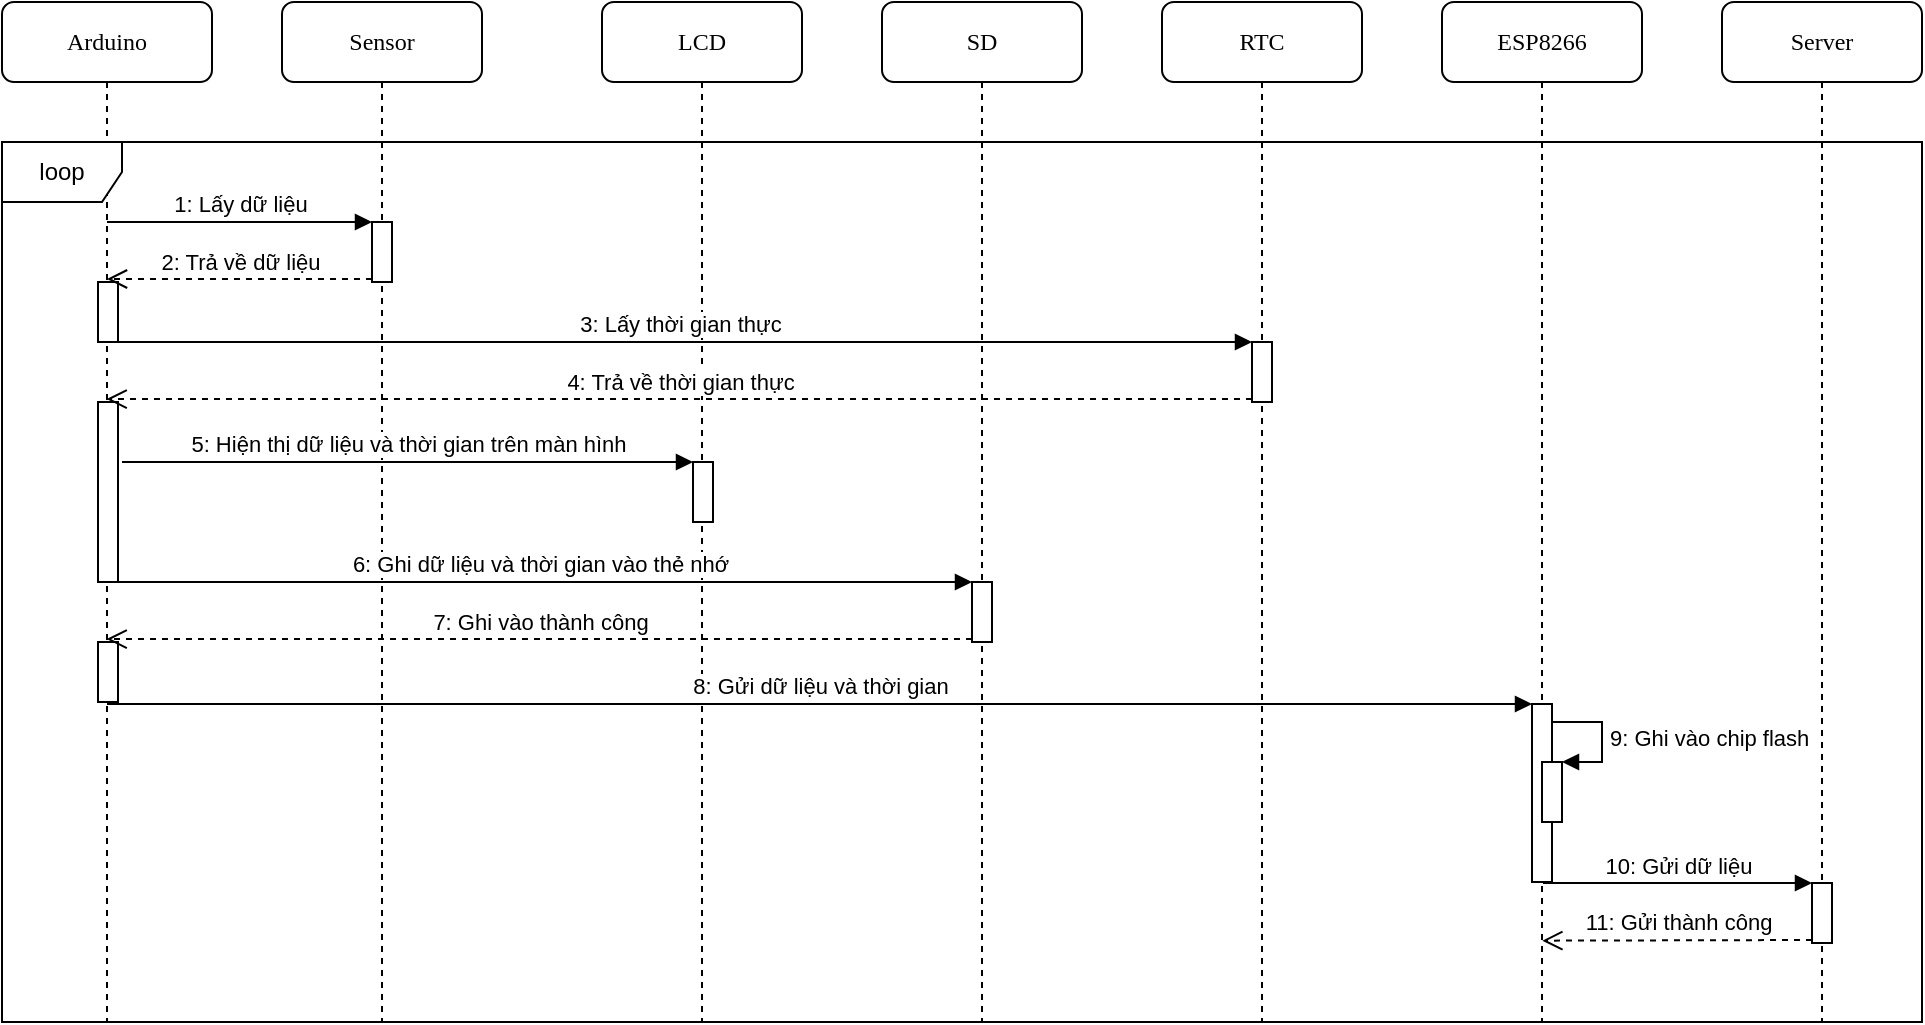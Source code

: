 <mxfile version="10.6.6" type="device"><diagram name="Page-1" id="13e1069c-82ec-6db2-03f1-153e76fe0fe0"><mxGraphModel dx="1394" dy="764" grid="1" gridSize="10" guides="1" tooltips="1" connect="1" arrows="1" fold="1" page="1" pageScale="1" pageWidth="1100" pageHeight="850" background="#ffffff" math="0" shadow="0"><root><mxCell id="0"/><mxCell id="1" parent="0"/><mxCell id="7baba1c4bc27f4b0-2" value="Sensor" style="shape=umlLifeline;perimeter=lifelinePerimeter;whiteSpace=wrap;html=1;container=1;collapsible=0;recursiveResize=0;outlineConnect=0;rounded=1;shadow=0;comic=0;labelBackgroundColor=none;strokeColor=#000000;strokeWidth=1;fillColor=#FFFFFF;fontFamily=Verdana;fontSize=12;fontColor=#000000;align=center;" parent="1" vertex="1"><mxGeometry x="240" y="80" width="100" height="510" as="geometry"/></mxCell><mxCell id="7baba1c4bc27f4b0-3" value="LCD" style="shape=umlLifeline;perimeter=lifelinePerimeter;whiteSpace=wrap;html=1;container=1;collapsible=0;recursiveResize=0;outlineConnect=0;rounded=1;shadow=0;comic=0;labelBackgroundColor=none;strokeColor=#000000;strokeWidth=1;fillColor=#FFFFFF;fontFamily=Verdana;fontSize=12;fontColor=#000000;align=center;" parent="1" vertex="1"><mxGeometry x="400" y="80" width="100" height="510" as="geometry"/></mxCell><mxCell id="77Me3KgZKO1CtauR5VyO-8" value="" style="html=1;points=[];perimeter=orthogonalPerimeter;" vertex="1" parent="7baba1c4bc27f4b0-3"><mxGeometry x="45.5" y="230" width="10" height="30" as="geometry"/></mxCell><mxCell id="7baba1c4bc27f4b0-4" value="SD" style="shape=umlLifeline;perimeter=lifelinePerimeter;whiteSpace=wrap;html=1;container=1;collapsible=0;recursiveResize=0;outlineConnect=0;rounded=1;shadow=0;comic=0;labelBackgroundColor=none;strokeColor=#000000;strokeWidth=1;fillColor=#FFFFFF;fontFamily=Verdana;fontSize=12;fontColor=#000000;align=center;" parent="1" vertex="1"><mxGeometry x="540" y="80" width="100" height="510" as="geometry"/></mxCell><mxCell id="77Me3KgZKO1CtauR5VyO-22" value="" style="html=1;points=[];perimeter=orthogonalPerimeter;" vertex="1" parent="7baba1c4bc27f4b0-4"><mxGeometry x="45" y="290" width="10" height="30" as="geometry"/></mxCell><mxCell id="7baba1c4bc27f4b0-5" value="RTC" style="shape=umlLifeline;perimeter=lifelinePerimeter;whiteSpace=wrap;html=1;container=1;collapsible=0;recursiveResize=0;outlineConnect=0;rounded=1;shadow=0;comic=0;labelBackgroundColor=none;strokeColor=#000000;strokeWidth=1;fillColor=#FFFFFF;fontFamily=Verdana;fontSize=12;fontColor=#000000;align=center;" parent="1" vertex="1"><mxGeometry x="680" y="80" width="100" height="510" as="geometry"/></mxCell><mxCell id="77Me3KgZKO1CtauR5VyO-12" value="" style="html=1;points=[];perimeter=orthogonalPerimeter;" vertex="1" parent="7baba1c4bc27f4b0-5"><mxGeometry x="45" y="170" width="10" height="30" as="geometry"/></mxCell><mxCell id="7baba1c4bc27f4b0-6" value="ESP8266" style="shape=umlLifeline;perimeter=lifelinePerimeter;whiteSpace=wrap;html=1;container=1;collapsible=0;recursiveResize=0;outlineConnect=0;rounded=1;shadow=0;comic=0;labelBackgroundColor=none;strokeColor=#000000;strokeWidth=1;fillColor=#FFFFFF;fontFamily=Verdana;fontSize=12;fontColor=#000000;align=center;" parent="1" vertex="1"><mxGeometry x="820" y="80" width="100" height="510" as="geometry"/></mxCell><mxCell id="77Me3KgZKO1CtauR5VyO-28" value="" style="html=1;points=[];perimeter=orthogonalPerimeter;" vertex="1" parent="7baba1c4bc27f4b0-6"><mxGeometry x="45" y="351" width="10" height="89" as="geometry"/></mxCell><mxCell id="77Me3KgZKO1CtauR5VyO-30" value="" style="html=1;points=[];perimeter=orthogonalPerimeter;" vertex="1" parent="7baba1c4bc27f4b0-6"><mxGeometry x="50" y="380" width="10" height="30" as="geometry"/></mxCell><mxCell id="77Me3KgZKO1CtauR5VyO-31" value="9: Ghi vào chip flash" style="edgeStyle=orthogonalEdgeStyle;html=1;align=left;spacingLeft=2;endArrow=block;rounded=0;entryX=1;entryY=0;" edge="1" target="77Me3KgZKO1CtauR5VyO-30" parent="7baba1c4bc27f4b0-6"><mxGeometry relative="1" as="geometry"><mxPoint x="55" y="360" as="sourcePoint"/><Array as="points"><mxPoint x="80" y="360"/></Array></mxGeometry></mxCell><mxCell id="7baba1c4bc27f4b0-8" value="Arduino" style="shape=umlLifeline;perimeter=lifelinePerimeter;whiteSpace=wrap;html=1;container=1;collapsible=0;recursiveResize=0;outlineConnect=0;rounded=1;shadow=0;comic=0;labelBackgroundColor=none;strokeColor=#000000;strokeWidth=1;fillColor=#FFFFFF;fontFamily=Verdana;fontSize=12;fontColor=#000000;align=center;" parent="1" vertex="1"><mxGeometry x="100" y="80" width="105" height="510" as="geometry"/></mxCell><mxCell id="77Me3KgZKO1CtauR5VyO-11" value="" style="html=1;points=[];perimeter=orthogonalPerimeter;" vertex="1" parent="7baba1c4bc27f4b0-8"><mxGeometry x="48" y="140" width="10" height="30" as="geometry"/></mxCell><mxCell id="77Me3KgZKO1CtauR5VyO-15" value="" style="html=1;points=[];perimeter=orthogonalPerimeter;" vertex="1" parent="7baba1c4bc27f4b0-8"><mxGeometry x="48" y="320" width="10" height="30" as="geometry"/></mxCell><mxCell id="77Me3KgZKO1CtauR5VyO-24" value="" style="html=1;points=[];perimeter=orthogonalPerimeter;" vertex="1" parent="7baba1c4bc27f4b0-8"><mxGeometry x="48" y="200" width="10" height="90" as="geometry"/></mxCell><mxCell id="77Me3KgZKO1CtauR5VyO-4" value="" style="html=1;points=[];perimeter=orthogonalPerimeter;" vertex="1" parent="1"><mxGeometry x="285" y="190" width="10" height="30" as="geometry"/></mxCell><mxCell id="77Me3KgZKO1CtauR5VyO-5" value="1: Lấy dữ liệu" style="html=1;verticalAlign=bottom;endArrow=block;entryX=0;entryY=0;" edge="1" target="77Me3KgZKO1CtauR5VyO-4" parent="1"><mxGeometry relative="1" as="geometry"><mxPoint x="152.5" y="190" as="sourcePoint"/></mxGeometry></mxCell><mxCell id="77Me3KgZKO1CtauR5VyO-6" value="2: Trả về dữ liệu" style="html=1;verticalAlign=bottom;endArrow=open;dashed=1;endSize=8;exitX=0;exitY=0.95;" edge="1" source="77Me3KgZKO1CtauR5VyO-4" parent="1" target="7baba1c4bc27f4b0-8"><mxGeometry relative="1" as="geometry"><mxPoint x="152.5" y="266" as="targetPoint"/></mxGeometry></mxCell><mxCell id="77Me3KgZKO1CtauR5VyO-9" value="5: Hiện thị dữ liệu và thời gian trên màn hình" style="html=1;verticalAlign=bottom;endArrow=block;entryX=0;entryY=0;" edge="1" target="77Me3KgZKO1CtauR5VyO-8" parent="1"><mxGeometry relative="1" as="geometry"><mxPoint x="160" y="310" as="sourcePoint"/></mxGeometry></mxCell><mxCell id="77Me3KgZKO1CtauR5VyO-13" value="3: Lấy thời gian thực" style="html=1;verticalAlign=bottom;endArrow=block;entryX=0;entryY=0;" edge="1" target="77Me3KgZKO1CtauR5VyO-12" parent="1"><mxGeometry relative="1" as="geometry"><mxPoint x="152.5" y="250.0" as="sourcePoint"/></mxGeometry></mxCell><mxCell id="77Me3KgZKO1CtauR5VyO-14" value="4: Trả về thời gian thực" style="html=1;verticalAlign=bottom;endArrow=open;dashed=1;endSize=8;exitX=0;exitY=0.95;" edge="1" source="77Me3KgZKO1CtauR5VyO-12" parent="1"><mxGeometry relative="1" as="geometry"><mxPoint x="152.31" y="278.517" as="targetPoint"/></mxGeometry></mxCell><mxCell id="77Me3KgZKO1CtauR5VyO-20" value="7: Ghi vào thành công" style="html=1;verticalAlign=bottom;endArrow=open;dashed=1;endSize=8;exitX=0;exitY=0.95;" edge="1" source="77Me3KgZKO1CtauR5VyO-22" parent="1"><mxGeometry relative="1" as="geometry"><mxPoint x="152.31" y="398.517" as="targetPoint"/></mxGeometry></mxCell><mxCell id="77Me3KgZKO1CtauR5VyO-21" value="6: Ghi dữ liệu và thời gian vào thẻ nhớ" style="html=1;verticalAlign=bottom;endArrow=block;entryX=0;entryY=0;" edge="1" target="77Me3KgZKO1CtauR5VyO-22" parent="1"><mxGeometry relative="1" as="geometry"><mxPoint x="152.5" y="370.0" as="sourcePoint"/></mxGeometry></mxCell><mxCell id="77Me3KgZKO1CtauR5VyO-23" value="Server" style="shape=umlLifeline;perimeter=lifelinePerimeter;whiteSpace=wrap;html=1;container=1;collapsible=0;recursiveResize=0;outlineConnect=0;rounded=1;shadow=0;comic=0;labelBackgroundColor=none;strokeColor=#000000;strokeWidth=1;fillColor=#FFFFFF;fontFamily=Verdana;fontSize=12;fontColor=#000000;align=center;" vertex="1" parent="1"><mxGeometry x="960" y="80" width="100" height="510" as="geometry"/></mxCell><mxCell id="77Me3KgZKO1CtauR5VyO-35" value="" style="html=1;points=[];perimeter=orthogonalPerimeter;" vertex="1" parent="77Me3KgZKO1CtauR5VyO-23"><mxGeometry x="45" y="440.5" width="10" height="30" as="geometry"/></mxCell><mxCell id="77Me3KgZKO1CtauR5VyO-36" value="11: Gửi thành công" style="html=1;verticalAlign=bottom;endArrow=open;dashed=1;endSize=8;exitX=0;exitY=0.95;" edge="1" source="77Me3KgZKO1CtauR5VyO-35" parent="77Me3KgZKO1CtauR5VyO-23"><mxGeometry relative="1" as="geometry"><mxPoint x="-89.833" y="469.333" as="targetPoint"/></mxGeometry></mxCell><mxCell id="77Me3KgZKO1CtauR5VyO-37" value="10: Gửi dữ liệu" style="html=1;verticalAlign=bottom;endArrow=block;entryX=0;entryY=0;" edge="1" target="77Me3KgZKO1CtauR5VyO-35" parent="77Me3KgZKO1CtauR5VyO-23"><mxGeometry relative="1" as="geometry"><mxPoint x="-89.5" y="440.5" as="sourcePoint"/></mxGeometry></mxCell><mxCell id="77Me3KgZKO1CtauR5VyO-27" value="8: Gửi dữ liệu và thời gian" style="html=1;verticalAlign=bottom;endArrow=block;entryX=0;entryY=0;" edge="1" target="77Me3KgZKO1CtauR5VyO-28" parent="1" source="7baba1c4bc27f4b0-8"><mxGeometry relative="1" as="geometry"><mxPoint x="158" y="430.5" as="sourcePoint"/></mxGeometry></mxCell><mxCell id="77Me3KgZKO1CtauR5VyO-39" value="loop" style="shape=umlFrame;whiteSpace=wrap;html=1;" vertex="1" parent="1"><mxGeometry x="100" y="150" width="960" height="440" as="geometry"/></mxCell></root></mxGraphModel></diagram></mxfile>